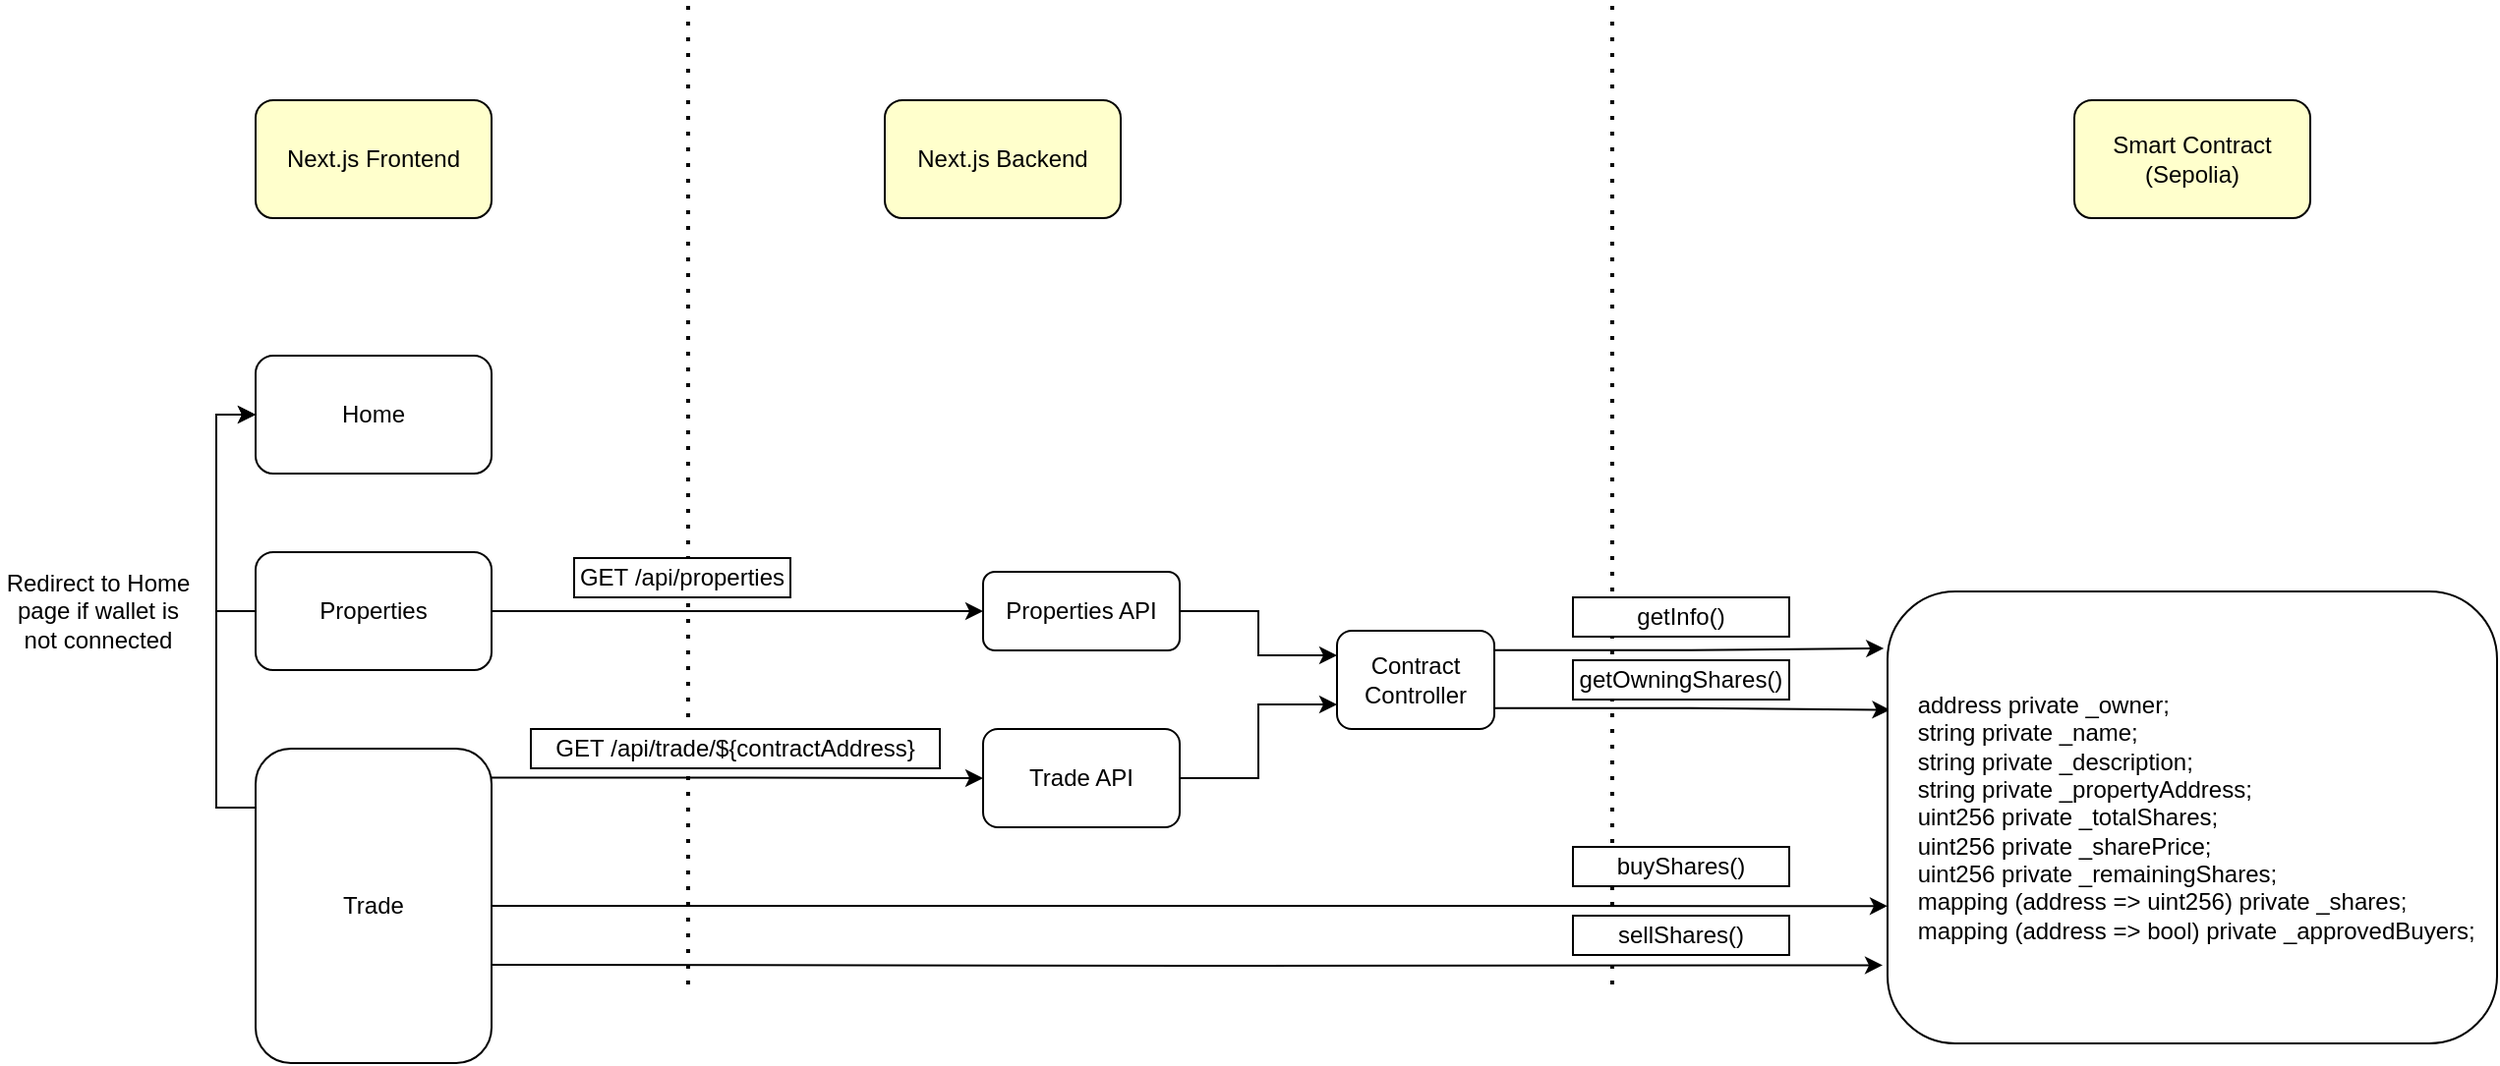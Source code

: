 <mxfile version="21.1.4">
  <diagram name="Page-1" id="_6FbyBrVucVqYGq4T1mW">
    <mxGraphModel dx="1122" dy="426" grid="1" gridSize="10" guides="1" tooltips="1" connect="1" arrows="1" fold="1" page="1" pageScale="1" pageWidth="827" pageHeight="1169" math="0" shadow="0">
      <root>
        <mxCell id="0" />
        <mxCell id="1" parent="0" />
        <mxCell id="fhB9XdhHFG8bIDAir9oc-1" value="Next.js Frontend" style="rounded=1;whiteSpace=wrap;html=1;fillColor=#FFFFCC;" vertex="1" parent="1">
          <mxGeometry x="140" y="60" width="120" height="60" as="geometry" />
        </mxCell>
        <mxCell id="fhB9XdhHFG8bIDAir9oc-2" value="" style="endArrow=none;dashed=1;html=1;dashPattern=1 3;strokeWidth=2;rounded=0;" edge="1" parent="1">
          <mxGeometry width="50" height="50" relative="1" as="geometry">
            <mxPoint x="360" y="510" as="sourcePoint" />
            <mxPoint x="360" y="10" as="targetPoint" />
          </mxGeometry>
        </mxCell>
        <mxCell id="fhB9XdhHFG8bIDAir9oc-3" value="Next.js Backend" style="rounded=1;whiteSpace=wrap;html=1;fillColor=#FFFFCC;" vertex="1" parent="1">
          <mxGeometry x="460" y="60" width="120" height="60" as="geometry" />
        </mxCell>
        <mxCell id="fhB9XdhHFG8bIDAir9oc-4" value="" style="endArrow=none;dashed=1;html=1;dashPattern=1 3;strokeWidth=2;rounded=0;" edge="1" parent="1">
          <mxGeometry width="50" height="50" relative="1" as="geometry">
            <mxPoint x="830" y="510" as="sourcePoint" />
            <mxPoint x="830" y="10" as="targetPoint" />
          </mxGeometry>
        </mxCell>
        <mxCell id="fhB9XdhHFG8bIDAir9oc-5" value="Smart Contract&lt;br&gt;(Sepolia&lt;span style=&quot;background-color: initial;&quot;&gt;)&lt;/span&gt;" style="rounded=1;whiteSpace=wrap;html=1;fillColor=#FFFFCC;" vertex="1" parent="1">
          <mxGeometry x="1065" y="60" width="120" height="60" as="geometry" />
        </mxCell>
        <mxCell id="fhB9XdhHFG8bIDAir9oc-6" value="Home" style="rounded=1;whiteSpace=wrap;html=1;" vertex="1" parent="1">
          <mxGeometry x="140" y="190" width="120" height="60" as="geometry" />
        </mxCell>
        <mxCell id="fhB9XdhHFG8bIDAir9oc-11" style="edgeStyle=orthogonalEdgeStyle;rounded=0;orthogonalLoop=1;jettySize=auto;html=1;entryX=0.5;entryY=1;entryDx=0;entryDy=0;exitX=1;exitY=0.5;exitDx=0;exitDy=0;" edge="1" parent="1" source="fhB9XdhHFG8bIDAir9oc-7" target="fhB9XdhHFG8bIDAir9oc-12">
          <mxGeometry relative="1" as="geometry">
            <mxPoint x="370" y="320" as="sourcePoint" />
            <mxPoint x="500" y="320" as="targetPoint" />
          </mxGeometry>
        </mxCell>
        <mxCell id="fhB9XdhHFG8bIDAir9oc-33" style="edgeStyle=orthogonalEdgeStyle;rounded=0;orthogonalLoop=1;jettySize=auto;html=1;entryX=0;entryY=0.5;entryDx=0;entryDy=0;" edge="1" parent="1" source="fhB9XdhHFG8bIDAir9oc-7" target="fhB9XdhHFG8bIDAir9oc-6">
          <mxGeometry relative="1" as="geometry">
            <Array as="points">
              <mxPoint x="120" y="320" />
              <mxPoint x="120" y="220" />
            </Array>
          </mxGeometry>
        </mxCell>
        <mxCell id="fhB9XdhHFG8bIDAir9oc-7" value="Properties" style="rounded=1;whiteSpace=wrap;html=1;" vertex="1" parent="1">
          <mxGeometry x="140" y="290" width="120" height="60" as="geometry" />
        </mxCell>
        <mxCell id="fhB9XdhHFG8bIDAir9oc-17" style="edgeStyle=orthogonalEdgeStyle;rounded=0;orthogonalLoop=1;jettySize=auto;html=1;entryX=0.5;entryY=1;entryDx=0;entryDy=0;exitX=0.996;exitY=0.092;exitDx=0;exitDy=0;exitPerimeter=0;" edge="1" parent="1" source="fhB9XdhHFG8bIDAir9oc-8" target="fhB9XdhHFG8bIDAir9oc-16">
          <mxGeometry relative="1" as="geometry">
            <mxPoint x="370" y="405" as="sourcePoint" />
            <Array as="points" />
          </mxGeometry>
        </mxCell>
        <mxCell id="fhB9XdhHFG8bIDAir9oc-34" style="edgeStyle=orthogonalEdgeStyle;rounded=0;orthogonalLoop=1;jettySize=auto;html=1;entryX=0;entryY=0.5;entryDx=0;entryDy=0;" edge="1" parent="1" source="fhB9XdhHFG8bIDAir9oc-8" target="fhB9XdhHFG8bIDAir9oc-6">
          <mxGeometry relative="1" as="geometry">
            <Array as="points">
              <mxPoint x="120" y="420" />
              <mxPoint x="120" y="220" />
            </Array>
          </mxGeometry>
        </mxCell>
        <mxCell id="fhB9XdhHFG8bIDAir9oc-40" style="edgeStyle=orthogonalEdgeStyle;rounded=0;orthogonalLoop=1;jettySize=auto;html=1;entryX=0.696;entryY=1;entryDx=0;entryDy=0;entryPerimeter=0;" edge="1" parent="1" source="fhB9XdhHFG8bIDAir9oc-8" target="fhB9XdhHFG8bIDAir9oc-36">
          <mxGeometry relative="1" as="geometry" />
        </mxCell>
        <mxCell id="fhB9XdhHFG8bIDAir9oc-8" value="Trade" style="rounded=1;whiteSpace=wrap;html=1;" vertex="1" parent="1">
          <mxGeometry x="140" y="390" width="120" height="160" as="geometry" />
        </mxCell>
        <mxCell id="fhB9XdhHFG8bIDAir9oc-47" style="edgeStyle=orthogonalEdgeStyle;rounded=0;orthogonalLoop=1;jettySize=auto;html=1;entryX=0.25;entryY=1;entryDx=0;entryDy=0;" edge="1" parent="1" source="fhB9XdhHFG8bIDAir9oc-12" target="fhB9XdhHFG8bIDAir9oc-45">
          <mxGeometry relative="1" as="geometry" />
        </mxCell>
        <mxCell id="fhB9XdhHFG8bIDAir9oc-12" value="Properties API" style="rounded=1;whiteSpace=wrap;html=1;direction=south;" vertex="1" parent="1">
          <mxGeometry x="510" y="300" width="100" height="40" as="geometry" />
        </mxCell>
        <mxCell id="fhB9XdhHFG8bIDAir9oc-48" style="edgeStyle=orthogonalEdgeStyle;rounded=0;orthogonalLoop=1;jettySize=auto;html=1;entryX=0.75;entryY=1;entryDx=0;entryDy=0;" edge="1" parent="1" source="fhB9XdhHFG8bIDAir9oc-16" target="fhB9XdhHFG8bIDAir9oc-45">
          <mxGeometry relative="1" as="geometry" />
        </mxCell>
        <mxCell id="fhB9XdhHFG8bIDAir9oc-16" value="Trade API" style="rounded=1;whiteSpace=wrap;html=1;direction=south;" vertex="1" parent="1">
          <mxGeometry x="510" y="380" width="100" height="50" as="geometry" />
        </mxCell>
        <mxCell id="fhB9XdhHFG8bIDAir9oc-22" value="GET&amp;nbsp;/api/properties" style="rounded=0;whiteSpace=wrap;html=1;" vertex="1" parent="1">
          <mxGeometry x="302" y="293" width="110" height="20" as="geometry" />
        </mxCell>
        <mxCell id="fhB9XdhHFG8bIDAir9oc-23" value="GET&amp;nbsp;/api/trade/${contractAddress}" style="rounded=0;whiteSpace=wrap;html=1;" vertex="1" parent="1">
          <mxGeometry x="280" y="380" width="208" height="20" as="geometry" />
        </mxCell>
        <mxCell id="fhB9XdhHFG8bIDAir9oc-26" style="edgeStyle=orthogonalEdgeStyle;rounded=0;orthogonalLoop=1;jettySize=auto;html=1;entryX=0.126;entryY=1.006;entryDx=0;entryDy=0;exitX=0.198;exitY=0.013;exitDx=0;exitDy=0;entryPerimeter=0;exitPerimeter=0;" edge="1" parent="1" source="fhB9XdhHFG8bIDAir9oc-45" target="fhB9XdhHFG8bIDAir9oc-36">
          <mxGeometry relative="1" as="geometry">
            <mxPoint x="670" y="389.41" as="sourcePoint" />
            <mxPoint x="910" y="389.41" as="targetPoint" />
          </mxGeometry>
        </mxCell>
        <mxCell id="fhB9XdhHFG8bIDAir9oc-27" style="edgeStyle=orthogonalEdgeStyle;rounded=0;orthogonalLoop=1;jettySize=auto;html=1;entryX=0.262;entryY=0.996;entryDx=0;entryDy=0;exitX=0.787;exitY=0.014;exitDx=0;exitDy=0;exitPerimeter=0;entryPerimeter=0;" edge="1" parent="1" source="fhB9XdhHFG8bIDAir9oc-45" target="fhB9XdhHFG8bIDAir9oc-36">
          <mxGeometry relative="1" as="geometry">
            <mxPoint x="670" y="419.41" as="sourcePoint" />
            <mxPoint x="910" y="419.41" as="targetPoint" />
          </mxGeometry>
        </mxCell>
        <mxCell id="fhB9XdhHFG8bIDAir9oc-28" value="getInfo()" style="rounded=0;whiteSpace=wrap;html=1;" vertex="1" parent="1">
          <mxGeometry x="810" y="313" width="110" height="20" as="geometry" />
        </mxCell>
        <mxCell id="fhB9XdhHFG8bIDAir9oc-35" value="Redirect to Home page if wallet is not connected" style="text;html=1;strokeColor=none;fillColor=none;align=center;verticalAlign=middle;whiteSpace=wrap;rounded=0;" vertex="1" parent="1">
          <mxGeometry x="10" y="305" width="100" height="30" as="geometry" />
        </mxCell>
        <mxCell id="fhB9XdhHFG8bIDAir9oc-36" value="&lt;div&gt;&amp;nbsp; &amp;nbsp; address private _owner;&lt;/div&gt;&lt;div&gt;&amp;nbsp; &amp;nbsp; string private _name;&lt;/div&gt;&lt;div&gt;&amp;nbsp; &amp;nbsp; string private _description;&lt;/div&gt;&lt;div&gt;&amp;nbsp; &amp;nbsp; string private _propertyAddress;&lt;/div&gt;&lt;div&gt;&amp;nbsp; &amp;nbsp; uint256 private _totalShares;&lt;/div&gt;&lt;div&gt;&amp;nbsp; &amp;nbsp; uint256 private _sharePrice;&lt;/div&gt;&lt;div&gt;&amp;nbsp; &amp;nbsp; uint256 private _remainingShares;&lt;/div&gt;&lt;div&gt;&amp;nbsp; &amp;nbsp; mapping (address =&amp;gt; uint256) private _shares;&lt;/div&gt;&lt;div&gt;&amp;nbsp; &amp;nbsp; mapping (address =&amp;gt; bool) private _approvedBuyers;&lt;/div&gt;" style="rounded=1;whiteSpace=wrap;html=1;direction=south;align=left;" vertex="1" parent="1">
          <mxGeometry x="970" y="310" width="310" height="230" as="geometry" />
        </mxCell>
        <mxCell id="fhB9XdhHFG8bIDAir9oc-37" value="getOwningShares()" style="rounded=0;whiteSpace=wrap;html=1;" vertex="1" parent="1">
          <mxGeometry x="810" y="345" width="110" height="20" as="geometry" />
        </mxCell>
        <mxCell id="fhB9XdhHFG8bIDAir9oc-41" style="edgeStyle=orthogonalEdgeStyle;rounded=0;orthogonalLoop=1;jettySize=auto;html=1;entryX=0.827;entryY=1.008;entryDx=0;entryDy=0;entryPerimeter=0;" edge="1" parent="1" target="fhB9XdhHFG8bIDAir9oc-36">
          <mxGeometry relative="1" as="geometry">
            <mxPoint x="260" y="500" as="sourcePoint" />
            <mxPoint x="820" y="500" as="targetPoint" />
          </mxGeometry>
        </mxCell>
        <mxCell id="fhB9XdhHFG8bIDAir9oc-42" value="buyShares()" style="rounded=0;whiteSpace=wrap;html=1;" vertex="1" parent="1">
          <mxGeometry x="810" y="440" width="110" height="20" as="geometry" />
        </mxCell>
        <mxCell id="fhB9XdhHFG8bIDAir9oc-43" value="sellShares()" style="rounded=0;whiteSpace=wrap;html=1;" vertex="1" parent="1">
          <mxGeometry x="810" y="475" width="110" height="20" as="geometry" />
        </mxCell>
        <mxCell id="fhB9XdhHFG8bIDAir9oc-45" value="Contract Controller" style="rounded=1;whiteSpace=wrap;html=1;direction=south;" vertex="1" parent="1">
          <mxGeometry x="690" y="330" width="80" height="50" as="geometry" />
        </mxCell>
      </root>
    </mxGraphModel>
  </diagram>
</mxfile>
